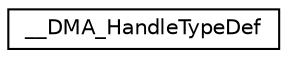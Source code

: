 digraph "Graphical Class Hierarchy"
{
 // LATEX_PDF_SIZE
  edge [fontname="Helvetica",fontsize="10",labelfontname="Helvetica",labelfontsize="10"];
  node [fontname="Helvetica",fontsize="10",shape=record];
  rankdir="LR";
  Node0 [label="__DMA_HandleTypeDef",height=0.2,width=0.4,color="black", fillcolor="white", style="filled",URL="$struct____DMA__HandleTypeDef.html",tooltip="DMA handle Structure definition."];
}
